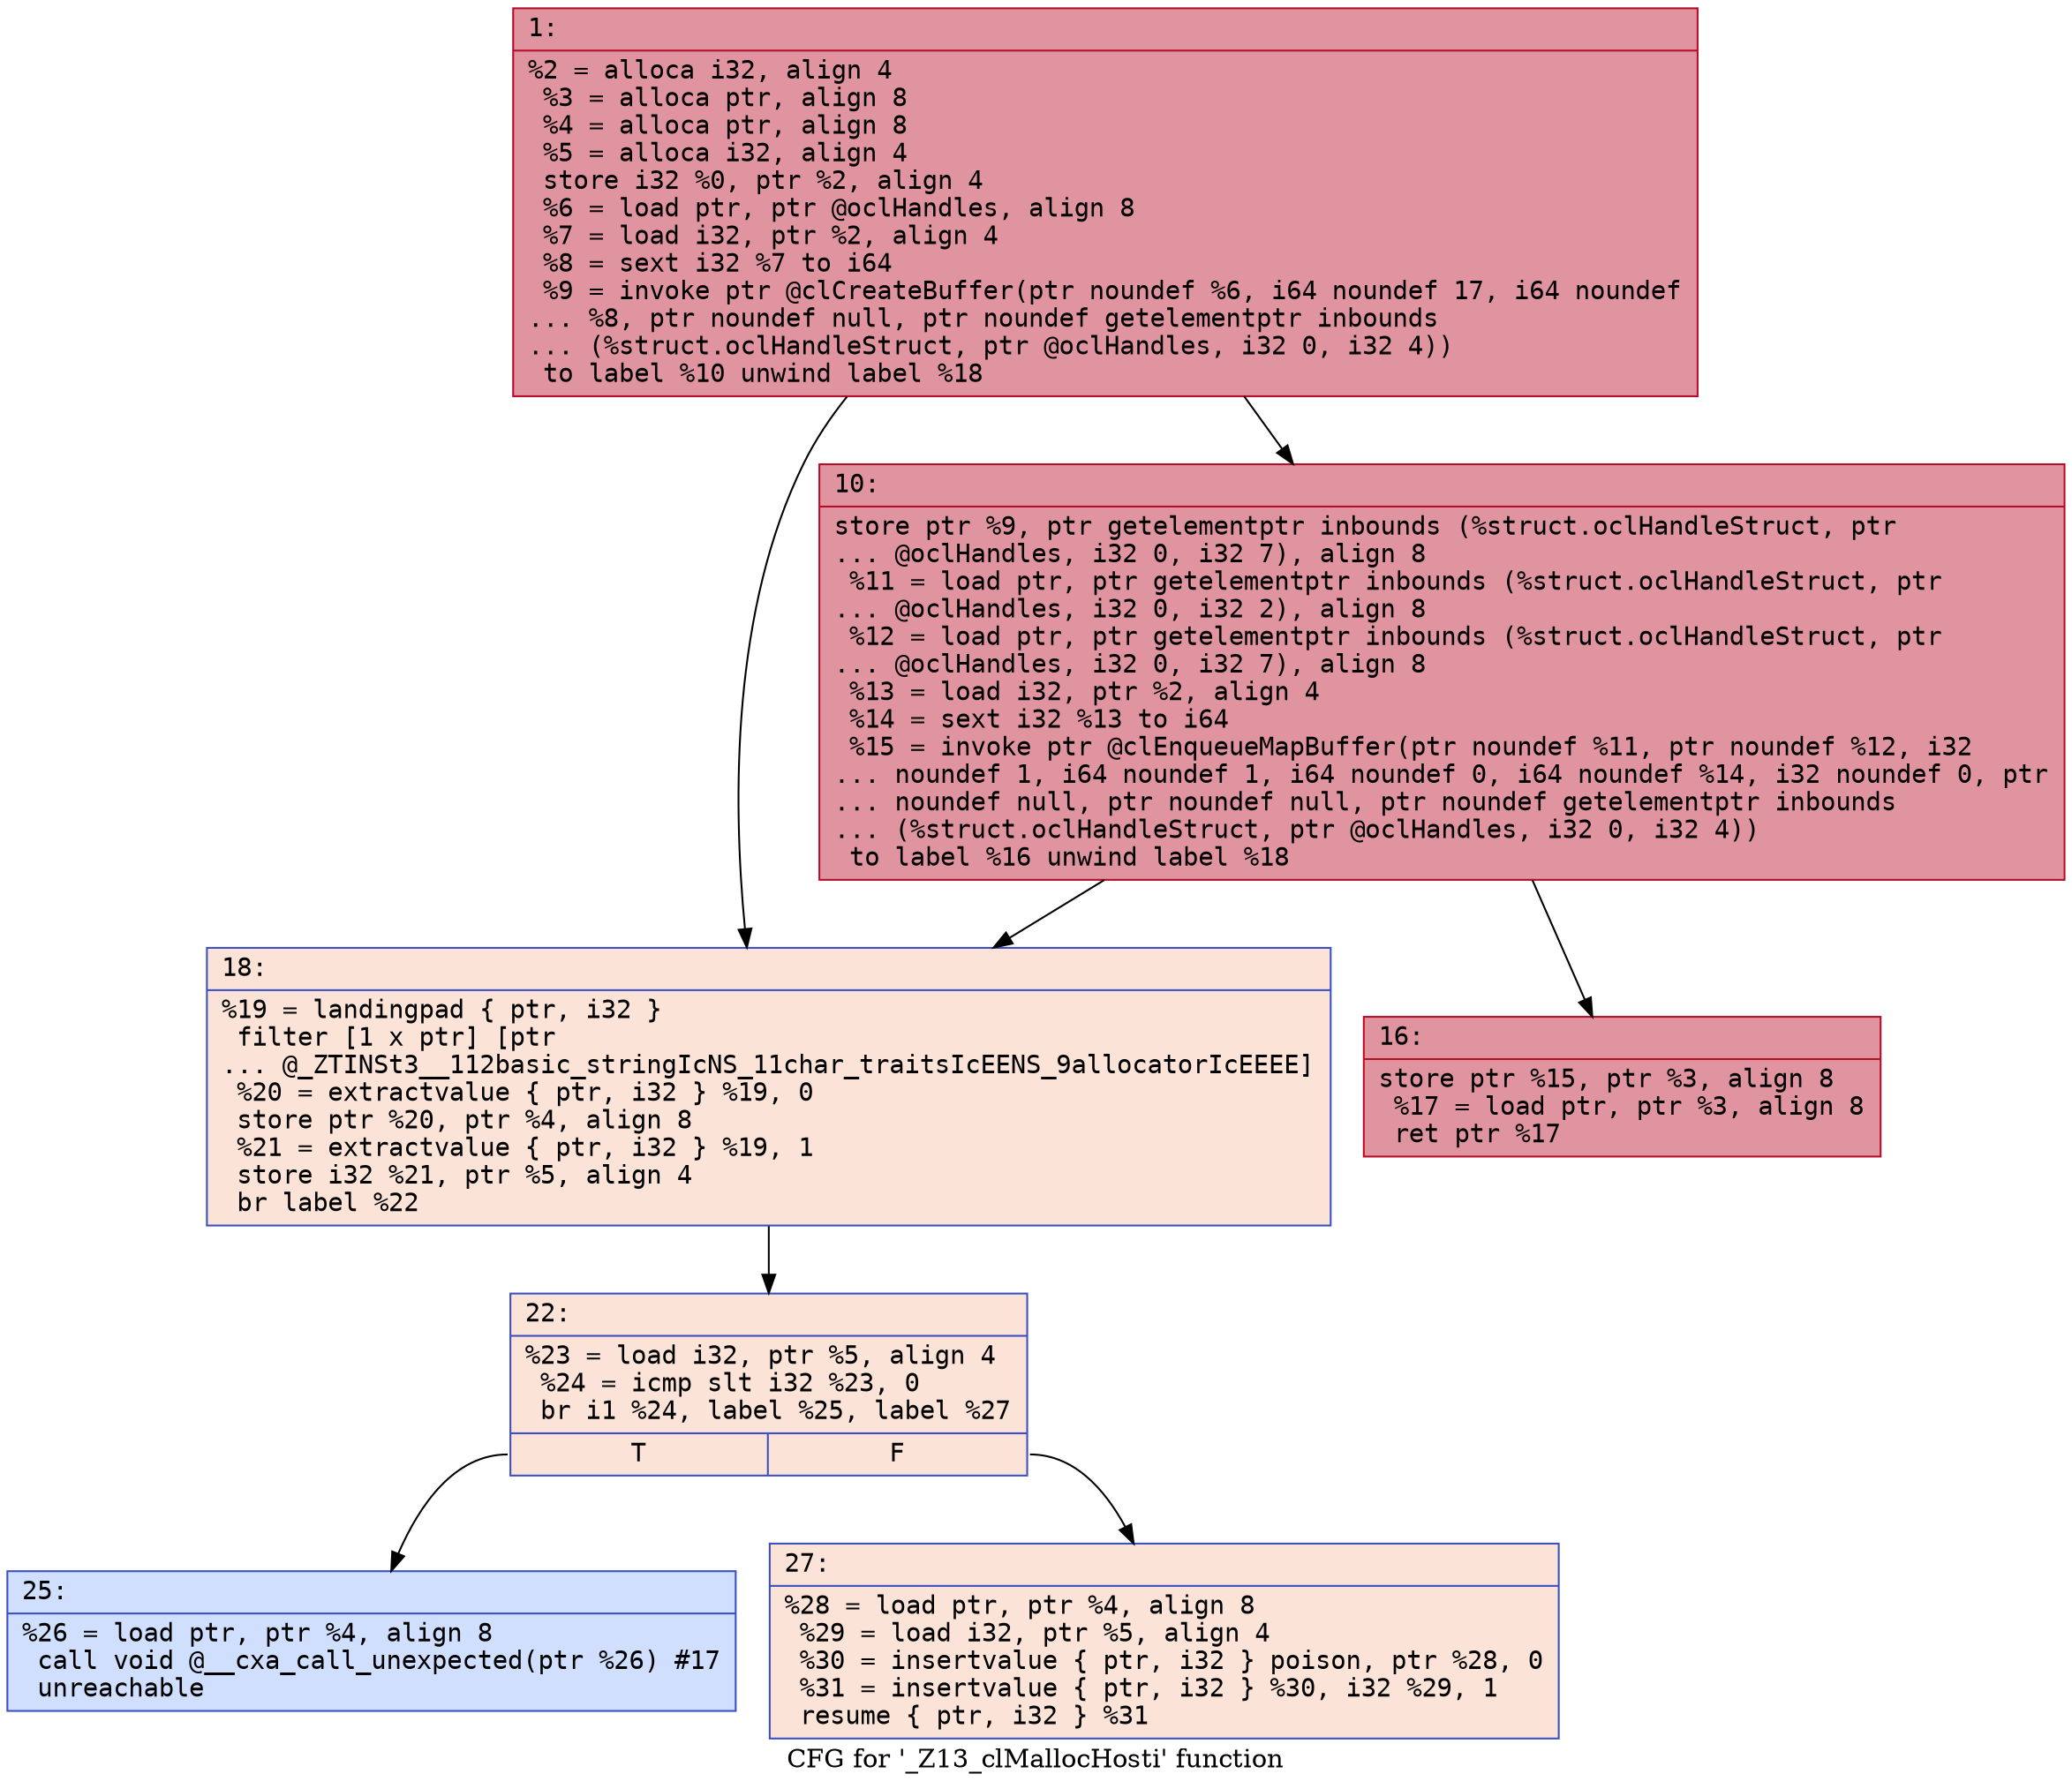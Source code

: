 digraph "CFG for '_Z13_clMallocHosti' function" {
	label="CFG for '_Z13_clMallocHosti' function";

	Node0x600000d09680 [shape=record,color="#b70d28ff", style=filled, fillcolor="#b70d2870" fontname="Courier",label="{1:\l|  %2 = alloca i32, align 4\l  %3 = alloca ptr, align 8\l  %4 = alloca ptr, align 8\l  %5 = alloca i32, align 4\l  store i32 %0, ptr %2, align 4\l  %6 = load ptr, ptr @oclHandles, align 8\l  %7 = load i32, ptr %2, align 4\l  %8 = sext i32 %7 to i64\l  %9 = invoke ptr @clCreateBuffer(ptr noundef %6, i64 noundef 17, i64 noundef\l... %8, ptr noundef null, ptr noundef getelementptr inbounds\l... (%struct.oclHandleStruct, ptr @oclHandles, i32 0, i32 4))\l          to label %10 unwind label %18\l}"];
	Node0x600000d09680 -> Node0x600000d096d0[tooltip="1 -> 10\nProbability 100.00%" ];
	Node0x600000d09680 -> Node0x600000d09770[tooltip="1 -> 18\nProbability 0.00%" ];
	Node0x600000d096d0 [shape=record,color="#b70d28ff", style=filled, fillcolor="#b70d2870" fontname="Courier",label="{10:\l|  store ptr %9, ptr getelementptr inbounds (%struct.oclHandleStruct, ptr\l... @oclHandles, i32 0, i32 7), align 8\l  %11 = load ptr, ptr getelementptr inbounds (%struct.oclHandleStruct, ptr\l... @oclHandles, i32 0, i32 2), align 8\l  %12 = load ptr, ptr getelementptr inbounds (%struct.oclHandleStruct, ptr\l... @oclHandles, i32 0, i32 7), align 8\l  %13 = load i32, ptr %2, align 4\l  %14 = sext i32 %13 to i64\l  %15 = invoke ptr @clEnqueueMapBuffer(ptr noundef %11, ptr noundef %12, i32\l... noundef 1, i64 noundef 1, i64 noundef 0, i64 noundef %14, i32 noundef 0, ptr\l... noundef null, ptr noundef null, ptr noundef getelementptr inbounds\l... (%struct.oclHandleStruct, ptr @oclHandles, i32 0, i32 4))\l          to label %16 unwind label %18\l}"];
	Node0x600000d096d0 -> Node0x600000d09720[tooltip="10 -> 16\nProbability 100.00%" ];
	Node0x600000d096d0 -> Node0x600000d09770[tooltip="10 -> 18\nProbability 0.00%" ];
	Node0x600000d09720 [shape=record,color="#b70d28ff", style=filled, fillcolor="#b70d2870" fontname="Courier",label="{16:\l|  store ptr %15, ptr %3, align 8\l  %17 = load ptr, ptr %3, align 8\l  ret ptr %17\l}"];
	Node0x600000d09770 [shape=record,color="#3d50c3ff", style=filled, fillcolor="#f6bfa670" fontname="Courier",label="{18:\l|  %19 = landingpad \{ ptr, i32 \}\l          filter [1 x ptr] [ptr\l... @_ZTINSt3__112basic_stringIcNS_11char_traitsIcEENS_9allocatorIcEEEE]\l  %20 = extractvalue \{ ptr, i32 \} %19, 0\l  store ptr %20, ptr %4, align 8\l  %21 = extractvalue \{ ptr, i32 \} %19, 1\l  store i32 %21, ptr %5, align 4\l  br label %22\l}"];
	Node0x600000d09770 -> Node0x600000d097c0[tooltip="18 -> 22\nProbability 100.00%" ];
	Node0x600000d097c0 [shape=record,color="#3d50c3ff", style=filled, fillcolor="#f6bfa670" fontname="Courier",label="{22:\l|  %23 = load i32, ptr %5, align 4\l  %24 = icmp slt i32 %23, 0\l  br i1 %24, label %25, label %27\l|{<s0>T|<s1>F}}"];
	Node0x600000d097c0:s0 -> Node0x600000d09810[tooltip="22 -> 25\nProbability 0.00%" ];
	Node0x600000d097c0:s1 -> Node0x600000d09860[tooltip="22 -> 27\nProbability 100.00%" ];
	Node0x600000d09810 [shape=record,color="#3d50c3ff", style=filled, fillcolor="#96b7ff70" fontname="Courier",label="{25:\l|  %26 = load ptr, ptr %4, align 8\l  call void @__cxa_call_unexpected(ptr %26) #17\l  unreachable\l}"];
	Node0x600000d09860 [shape=record,color="#3d50c3ff", style=filled, fillcolor="#f6bfa670" fontname="Courier",label="{27:\l|  %28 = load ptr, ptr %4, align 8\l  %29 = load i32, ptr %5, align 4\l  %30 = insertvalue \{ ptr, i32 \} poison, ptr %28, 0\l  %31 = insertvalue \{ ptr, i32 \} %30, i32 %29, 1\l  resume \{ ptr, i32 \} %31\l}"];
}
